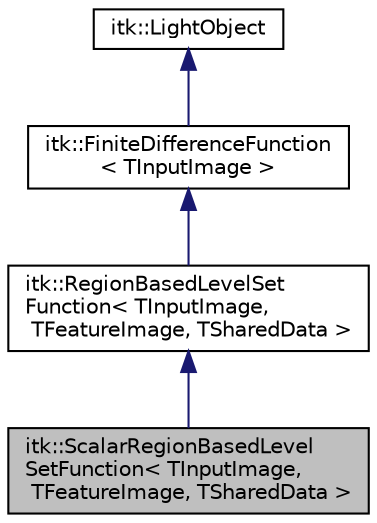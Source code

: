 digraph "itk::ScalarRegionBasedLevelSetFunction&lt; TInputImage, TFeatureImage, TSharedData &gt;"
{
 // LATEX_PDF_SIZE
  edge [fontname="Helvetica",fontsize="10",labelfontname="Helvetica",labelfontsize="10"];
  node [fontname="Helvetica",fontsize="10",shape=record];
  Node1 [label="itk::ScalarRegionBasedLevel\lSetFunction\< TInputImage,\l TFeatureImage, TSharedData \>",height=0.2,width=0.4,color="black", fillcolor="grey75", style="filled", fontcolor="black",tooltip="LevelSet function that computes a speed image based on regional integrals."];
  Node2 -> Node1 [dir="back",color="midnightblue",fontsize="10",style="solid",fontname="Helvetica"];
  Node2 [label="itk::RegionBasedLevelSet\lFunction\< TInputImage,\l TFeatureImage, TSharedData \>",height=0.2,width=0.4,color="black", fillcolor="white", style="filled",URL="$classitk_1_1RegionBasedLevelSetFunction.html",tooltip=" "];
  Node3 -> Node2 [dir="back",color="midnightblue",fontsize="10",style="solid",fontname="Helvetica"];
  Node3 [label="itk::FiniteDifferenceFunction\l\< TInputImage \>",height=0.2,width=0.4,color="black", fillcolor="white", style="filled",URL="$classitk_1_1FiniteDifferenceFunction.html",tooltip=" "];
  Node4 -> Node3 [dir="back",color="midnightblue",fontsize="10",style="solid",fontname="Helvetica"];
  Node4 [label="itk::LightObject",height=0.2,width=0.4,color="black", fillcolor="white", style="filled",URL="$classitk_1_1LightObject.html",tooltip="Light weight base class for most itk classes."];
}
